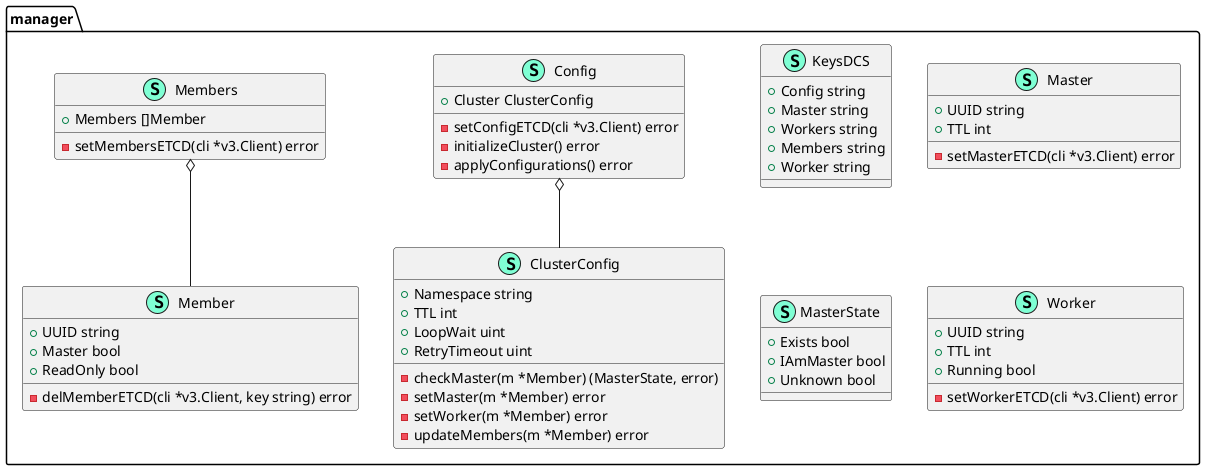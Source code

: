 @startuml
namespace manager {
    class ClusterConfig << (S,Aquamarine) >> {
        + Namespace string
        + TTL int
        + LoopWait uint
        + RetryTimeout uint

        - checkMaster(m *Member) (MasterState, error)
        - setMaster(m *Member) error
        - setWorker(m *Member) error
        - updateMembers(m *Member) error

    }
    class Config << (S,Aquamarine) >> {
        + Cluster ClusterConfig

        - setConfigETCD(cli *v3.Client) error
        - initializeCluster() error
        - applyConfigurations() error

    }
    class KeysDCS << (S,Aquamarine) >> {
        + Config string
        + Master string
        + Workers string
        + Members string
        + Worker string

    }
    class Master << (S,Aquamarine) >> {
        + UUID string
        + TTL int

        - setMasterETCD(cli *v3.Client) error

    }
    class MasterState << (S,Aquamarine) >> {
        + Exists bool
        + IAmMaster bool
        + Unknown bool

    }
    class Member << (S,Aquamarine) >> {
        + UUID string
        + Master bool
        + ReadOnly bool

        - delMemberETCD(cli *v3.Client, key string) error

    }
    class Members << (S,Aquamarine) >> {
        + Members []Member

        - setMembersETCD(cli *v3.Client) error

    }
    class Worker << (S,Aquamarine) >> {
        + UUID string
        + TTL int
        + Running bool

        - setWorkerETCD(cli *v3.Client) error

    }
}


"manager.Config" o-- "manager.ClusterConfig"
"manager.Members" o-- "manager.Member"

@enduml
